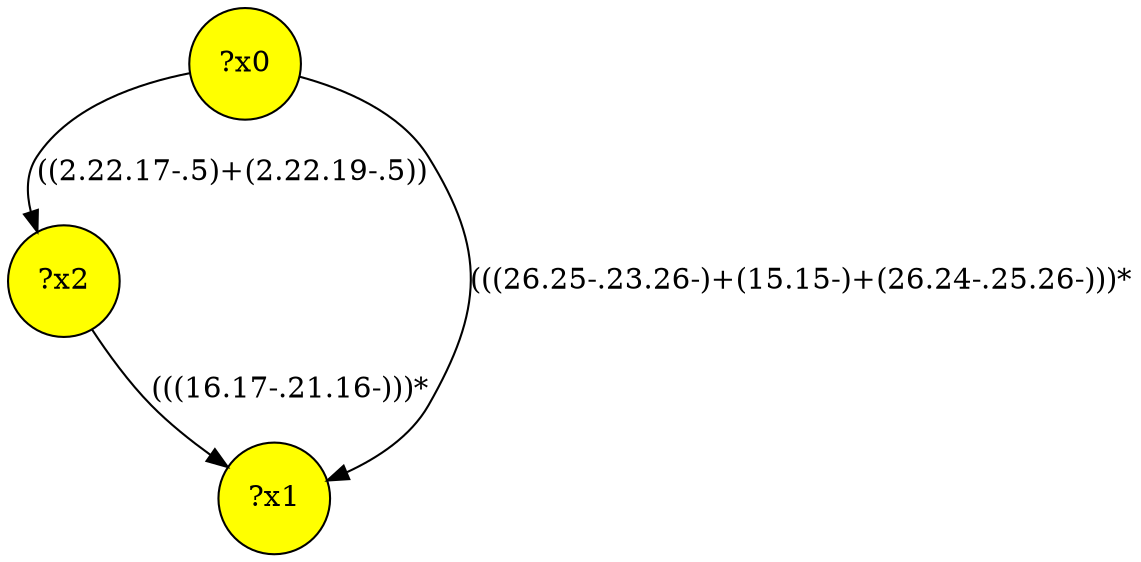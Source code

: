 digraph g {
	x2 [fillcolor="yellow", style="filled," shape=circle, label="?x2"];
	x1 [fillcolor="yellow", style="filled," shape=circle, label="?x1"];
	x0 [fillcolor="yellow", style="filled," shape=circle, label="?x0"];
	x0 -> x1 [label="(((26.25-.23.26-)+(15.15-)+(26.24-.25.26-)))*"];
	x0 -> x2 [label="((2.22.17-.5)+(2.22.19-.5))"];
	x2 -> x1 [label="(((16.17-.21.16-)))*"];
}
